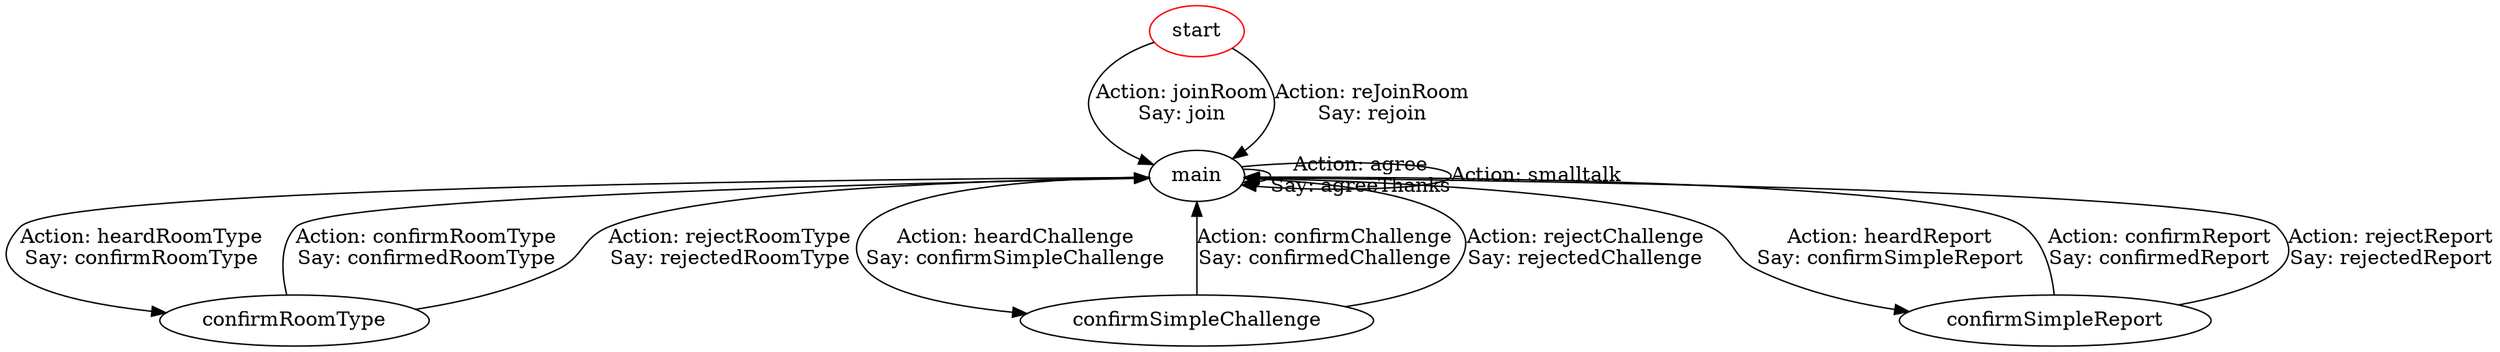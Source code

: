 digraph "Polite.AI bot room dialogue states" {
  "start" [color=red];
  "main";
  "confirmRoomType";
  "confirmSimpleChallenge";
  "confirmSimpleReport";
  "start" -> "main" [ label="Action: joinRoom\nSay: join"]
  "start" -> "main" [ label="Action: reJoinRoom\nSay: rejoin"]
  "main" -> "confirmRoomType" [ label="Action: heardRoomType\nSay: confirmRoomType"]
  "main" -> "confirmSimpleChallenge" [ label="Action: heardChallenge\nSay: confirmSimpleChallenge"]
  "main" -> "confirmSimpleReport" [ label="Action: heardReport\nSay: confirmSimpleReport"]
  "main" -> "main" [ label="Action: agree\nSay: agreeThanks"]
  "main" -> "main" [ label="Action: smalltalk"]
  "confirmRoomType" -> "main" [ label="Action: confirmRoomType\nSay: confirmedRoomType"]
  "confirmRoomType" -> "main" [ label="Action: rejectRoomType\nSay: rejectedRoomType"]
  "confirmSimpleChallenge" -> "main" [ label="Action: confirmChallenge\nSay: confirmedChallenge"]
  "confirmSimpleChallenge" -> "main" [ label="Action: rejectChallenge\nSay: rejectedChallenge"]
  "confirmSimpleReport" -> "main" [ label="Action: confirmReport\nSay: confirmedReport"]
  "confirmSimpleReport" -> "main" [ label="Action: rejectReport\nSay: rejectedReport"]

}
